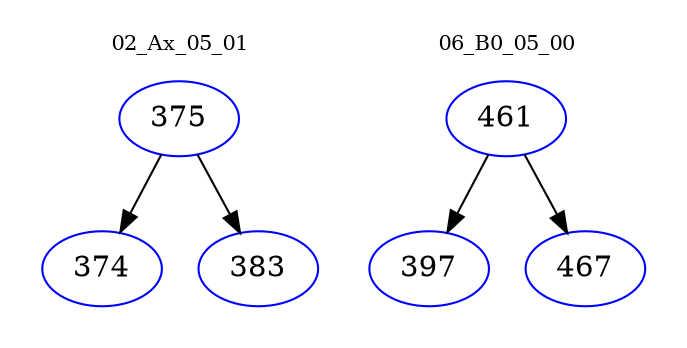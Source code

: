 digraph{
subgraph cluster_0 {
color = white
label = "02_Ax_05_01";
fontsize=10;
T0_375 [label="375", color="blue"]
T0_375 -> T0_374 [color="black"]
T0_374 [label="374", color="blue"]
T0_375 -> T0_383 [color="black"]
T0_383 [label="383", color="blue"]
}
subgraph cluster_1 {
color = white
label = "06_B0_05_00";
fontsize=10;
T1_461 [label="461", color="blue"]
T1_461 -> T1_397 [color="black"]
T1_397 [label="397", color="blue"]
T1_461 -> T1_467 [color="black"]
T1_467 [label="467", color="blue"]
}
}
